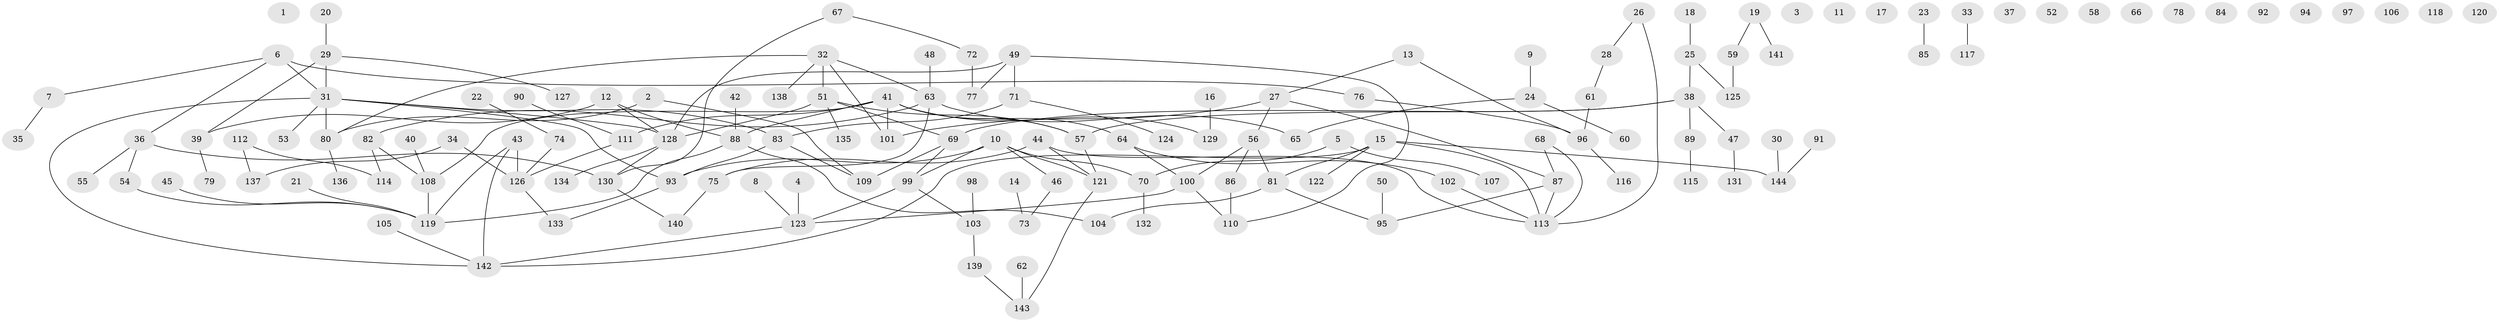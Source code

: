 // Generated by graph-tools (version 1.1) at 2025/13/03/09/25 04:13:04]
// undirected, 144 vertices, 162 edges
graph export_dot {
graph [start="1"]
  node [color=gray90,style=filled];
  1;
  2;
  3;
  4;
  5;
  6;
  7;
  8;
  9;
  10;
  11;
  12;
  13;
  14;
  15;
  16;
  17;
  18;
  19;
  20;
  21;
  22;
  23;
  24;
  25;
  26;
  27;
  28;
  29;
  30;
  31;
  32;
  33;
  34;
  35;
  36;
  37;
  38;
  39;
  40;
  41;
  42;
  43;
  44;
  45;
  46;
  47;
  48;
  49;
  50;
  51;
  52;
  53;
  54;
  55;
  56;
  57;
  58;
  59;
  60;
  61;
  62;
  63;
  64;
  65;
  66;
  67;
  68;
  69;
  70;
  71;
  72;
  73;
  74;
  75;
  76;
  77;
  78;
  79;
  80;
  81;
  82;
  83;
  84;
  85;
  86;
  87;
  88;
  89;
  90;
  91;
  92;
  93;
  94;
  95;
  96;
  97;
  98;
  99;
  100;
  101;
  102;
  103;
  104;
  105;
  106;
  107;
  108;
  109;
  110;
  111;
  112;
  113;
  114;
  115;
  116;
  117;
  118;
  119;
  120;
  121;
  122;
  123;
  124;
  125;
  126;
  127;
  128;
  129;
  130;
  131;
  132;
  133;
  134;
  135;
  136;
  137;
  138;
  139;
  140;
  141;
  142;
  143;
  144;
  2 -- 80;
  2 -- 109;
  4 -- 123;
  5 -- 70;
  5 -- 107;
  6 -- 7;
  6 -- 31;
  6 -- 36;
  6 -- 76;
  7 -- 35;
  8 -- 123;
  9 -- 24;
  10 -- 46;
  10 -- 70;
  10 -- 93;
  10 -- 99;
  10 -- 121;
  12 -- 39;
  12 -- 88;
  12 -- 128;
  13 -- 27;
  13 -- 96;
  14 -- 73;
  15 -- 81;
  15 -- 113;
  15 -- 122;
  15 -- 142;
  15 -- 144;
  16 -- 129;
  18 -- 25;
  19 -- 59;
  19 -- 141;
  20 -- 29;
  21 -- 119;
  22 -- 74;
  23 -- 85;
  24 -- 60;
  24 -- 65;
  25 -- 38;
  25 -- 125;
  26 -- 28;
  26 -- 113;
  27 -- 56;
  27 -- 87;
  27 -- 101;
  28 -- 61;
  29 -- 31;
  29 -- 39;
  29 -- 127;
  30 -- 144;
  31 -- 53;
  31 -- 80;
  31 -- 83;
  31 -- 93;
  31 -- 128;
  31 -- 142;
  32 -- 51;
  32 -- 63;
  32 -- 80;
  32 -- 101;
  32 -- 138;
  33 -- 117;
  34 -- 126;
  34 -- 137;
  36 -- 54;
  36 -- 55;
  36 -- 130;
  38 -- 47;
  38 -- 57;
  38 -- 69;
  38 -- 89;
  39 -- 79;
  40 -- 108;
  41 -- 57;
  41 -- 64;
  41 -- 88;
  41 -- 101;
  41 -- 108;
  41 -- 111;
  41 -- 129;
  42 -- 88;
  43 -- 119;
  43 -- 126;
  43 -- 142;
  44 -- 75;
  44 -- 113;
  44 -- 121;
  45 -- 119;
  46 -- 73;
  47 -- 131;
  48 -- 63;
  49 -- 71;
  49 -- 77;
  49 -- 110;
  49 -- 128;
  50 -- 95;
  51 -- 57;
  51 -- 69;
  51 -- 128;
  51 -- 135;
  54 -- 119;
  56 -- 81;
  56 -- 86;
  56 -- 100;
  57 -- 121;
  59 -- 125;
  61 -- 96;
  62 -- 143;
  63 -- 65;
  63 -- 75;
  63 -- 82;
  64 -- 100;
  64 -- 102;
  67 -- 72;
  67 -- 130;
  68 -- 87;
  68 -- 113;
  69 -- 99;
  69 -- 109;
  70 -- 132;
  71 -- 83;
  71 -- 124;
  72 -- 77;
  74 -- 126;
  75 -- 140;
  76 -- 96;
  80 -- 136;
  81 -- 95;
  81 -- 104;
  82 -- 108;
  82 -- 114;
  83 -- 93;
  83 -- 109;
  86 -- 110;
  87 -- 95;
  87 -- 113;
  88 -- 104;
  88 -- 119;
  89 -- 115;
  90 -- 111;
  91 -- 144;
  93 -- 133;
  96 -- 116;
  98 -- 103;
  99 -- 103;
  99 -- 123;
  100 -- 110;
  100 -- 123;
  102 -- 113;
  103 -- 139;
  105 -- 142;
  108 -- 119;
  111 -- 126;
  112 -- 114;
  112 -- 137;
  121 -- 143;
  123 -- 142;
  126 -- 133;
  128 -- 130;
  128 -- 134;
  130 -- 140;
  139 -- 143;
}
